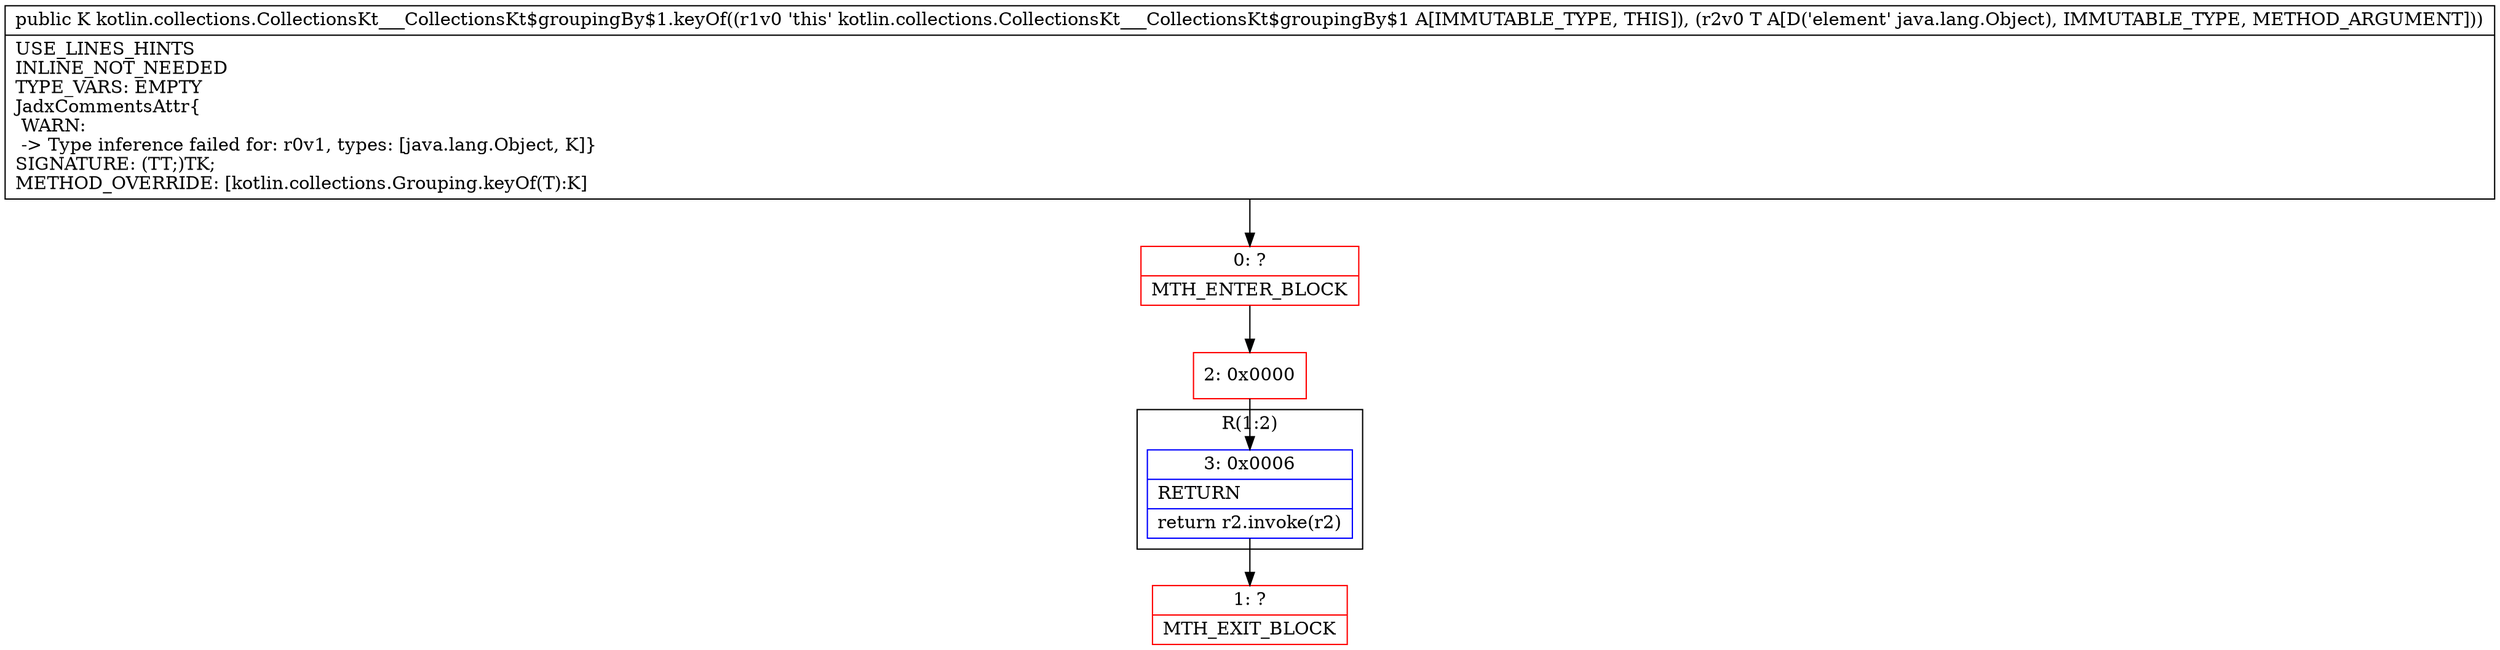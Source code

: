 digraph "CFG forkotlin.collections.CollectionsKt___CollectionsKt$groupingBy$1.keyOf(Ljava\/lang\/Object;)Ljava\/lang\/Object;" {
subgraph cluster_Region_1692705676 {
label = "R(1:2)";
node [shape=record,color=blue];
Node_3 [shape=record,label="{3\:\ 0x0006|RETURN\l|return r2.invoke(r2)\l}"];
}
Node_0 [shape=record,color=red,label="{0\:\ ?|MTH_ENTER_BLOCK\l}"];
Node_2 [shape=record,color=red,label="{2\:\ 0x0000}"];
Node_1 [shape=record,color=red,label="{1\:\ ?|MTH_EXIT_BLOCK\l}"];
MethodNode[shape=record,label="{public K kotlin.collections.CollectionsKt___CollectionsKt$groupingBy$1.keyOf((r1v0 'this' kotlin.collections.CollectionsKt___CollectionsKt$groupingBy$1 A[IMMUTABLE_TYPE, THIS]), (r2v0 T A[D('element' java.lang.Object), IMMUTABLE_TYPE, METHOD_ARGUMENT]))  | USE_LINES_HINTS\lINLINE_NOT_NEEDED\lTYPE_VARS: EMPTY\lJadxCommentsAttr\{\l WARN: \l \-\> Type inference failed for: r0v1, types: [java.lang.Object, K]\}\lSIGNATURE: (TT;)TK;\lMETHOD_OVERRIDE: [kotlin.collections.Grouping.keyOf(T):K]\l}"];
MethodNode -> Node_0;Node_3 -> Node_1;
Node_0 -> Node_2;
Node_2 -> Node_3;
}


